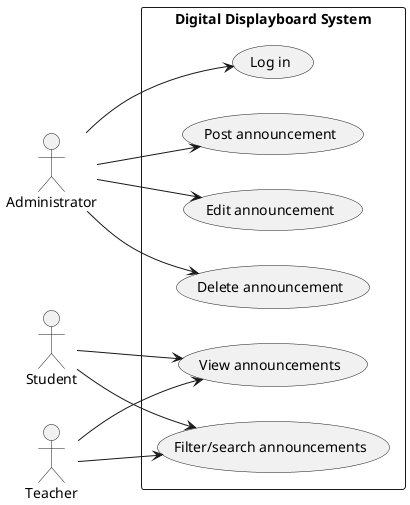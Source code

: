 @startuml
left to right direction

actor Administrator
actor Student
actor Teacher

rectangle "Digital Displayboard System" {
    Administrator --> (Log in)
    Administrator --> (Post announcement)
    Administrator --> (Edit announcement)
    Administrator --> (Delete announcement)

    Student --> (View announcements)
    Student --> (Filter/search announcements)

    Teacher --> (View announcements)
    Teacher --> (Filter/search announcements)
}

@enduml